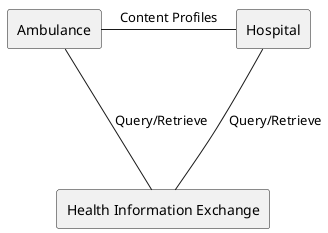 @startuml
agent "Ambulance" as Ambulance
agent "Hospital" as Hospital
agent "Health Information Exchange" as HIE
Ambulance -down-- HIE : "Query/Retrieve"
Hospital -down-- HIE : "Query/Retrieve"
Ambulance -right-- Hospital : "Content Profiles"
@enduml
